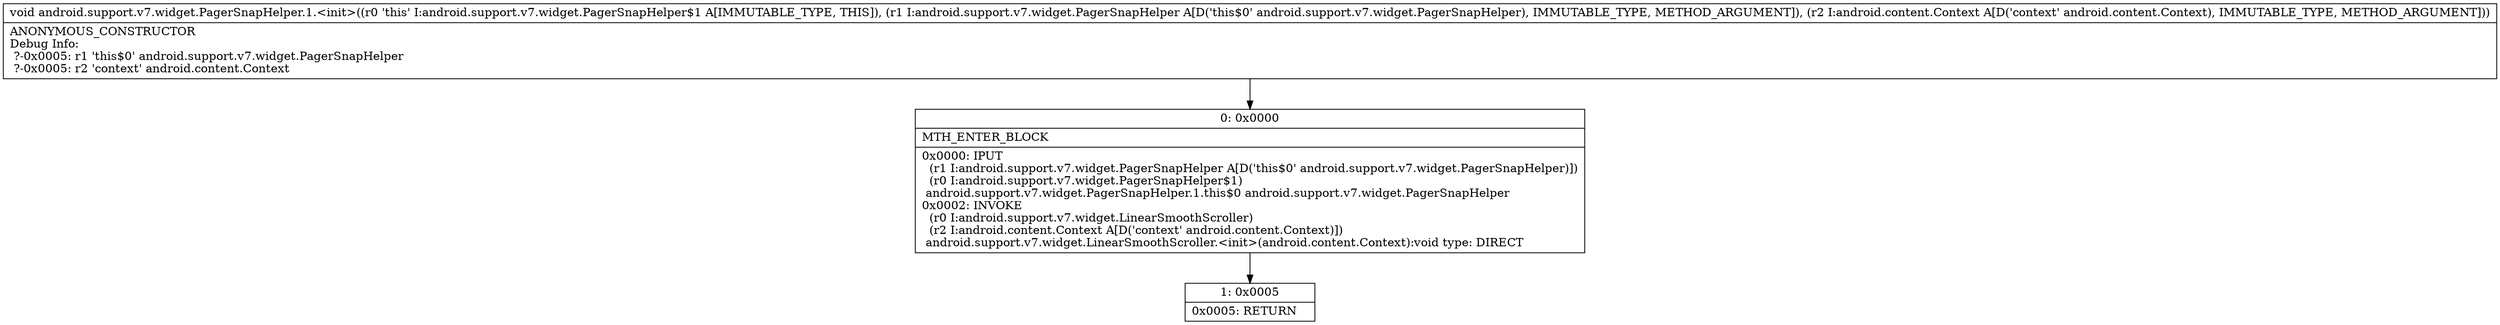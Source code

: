 digraph "CFG forandroid.support.v7.widget.PagerSnapHelper.1.\<init\>(Landroid\/support\/v7\/widget\/PagerSnapHelper;Landroid\/content\/Context;)V" {
Node_0 [shape=record,label="{0\:\ 0x0000|MTH_ENTER_BLOCK\l|0x0000: IPUT  \l  (r1 I:android.support.v7.widget.PagerSnapHelper A[D('this$0' android.support.v7.widget.PagerSnapHelper)])\l  (r0 I:android.support.v7.widget.PagerSnapHelper$1)\l android.support.v7.widget.PagerSnapHelper.1.this$0 android.support.v7.widget.PagerSnapHelper \l0x0002: INVOKE  \l  (r0 I:android.support.v7.widget.LinearSmoothScroller)\l  (r2 I:android.content.Context A[D('context' android.content.Context)])\l android.support.v7.widget.LinearSmoothScroller.\<init\>(android.content.Context):void type: DIRECT \l}"];
Node_1 [shape=record,label="{1\:\ 0x0005|0x0005: RETURN   \l}"];
MethodNode[shape=record,label="{void android.support.v7.widget.PagerSnapHelper.1.\<init\>((r0 'this' I:android.support.v7.widget.PagerSnapHelper$1 A[IMMUTABLE_TYPE, THIS]), (r1 I:android.support.v7.widget.PagerSnapHelper A[D('this$0' android.support.v7.widget.PagerSnapHelper), IMMUTABLE_TYPE, METHOD_ARGUMENT]), (r2 I:android.content.Context A[D('context' android.content.Context), IMMUTABLE_TYPE, METHOD_ARGUMENT]))  | ANONYMOUS_CONSTRUCTOR\lDebug Info:\l  ?\-0x0005: r1 'this$0' android.support.v7.widget.PagerSnapHelper\l  ?\-0x0005: r2 'context' android.content.Context\l}"];
MethodNode -> Node_0;
Node_0 -> Node_1;
}

